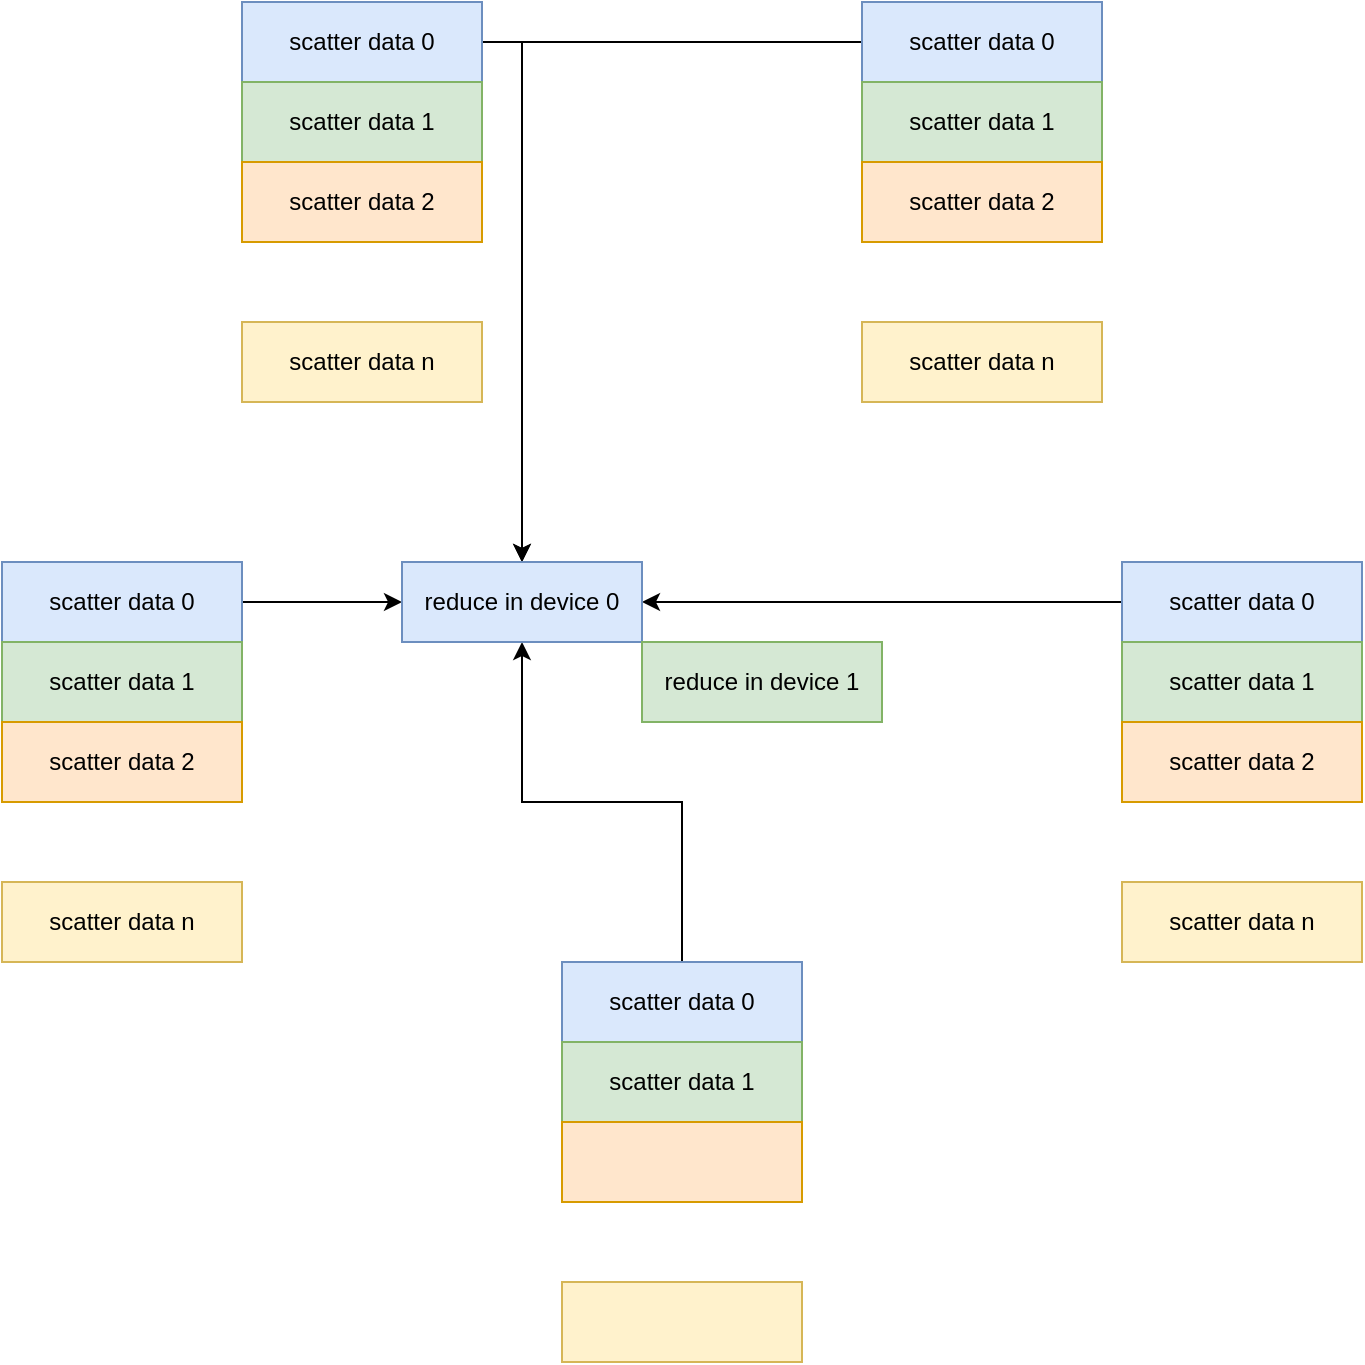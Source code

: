 <mxfile version="21.0.1" type="github">
  <diagram name="Page-1" id="1u-XlS-1TwlKqB4WMjXx">
    <mxGraphModel dx="2074" dy="1156" grid="1" gridSize="10" guides="1" tooltips="1" connect="1" arrows="1" fold="1" page="1" pageScale="1" pageWidth="850" pageHeight="1100" math="0" shadow="0">
      <root>
        <mxCell id="0" />
        <mxCell id="1" parent="0" />
        <mxCell id="Krj4glPaJD5Z8vnVgKWG-23" value="" style="edgeStyle=orthogonalEdgeStyle;rounded=0;orthogonalLoop=1;jettySize=auto;html=1;exitX=1;exitY=0.5;exitDx=0;exitDy=0;" edge="1" parent="1" source="Krj4glPaJD5Z8vnVgKWG-1" target="Krj4glPaJD5Z8vnVgKWG-21">
          <mxGeometry relative="1" as="geometry" />
        </mxCell>
        <mxCell id="Krj4glPaJD5Z8vnVgKWG-1" value="scatter data 0" style="rounded=0;whiteSpace=wrap;html=1;fillColor=#dae8fc;strokeColor=#6c8ebf;" vertex="1" parent="1">
          <mxGeometry x="160" y="320" width="120" height="40" as="geometry" />
        </mxCell>
        <mxCell id="Krj4glPaJD5Z8vnVgKWG-2" value="scatter data 1" style="rounded=0;whiteSpace=wrap;html=1;fillColor=#d5e8d4;strokeColor=#82b366;" vertex="1" parent="1">
          <mxGeometry x="160" y="360" width="120" height="40" as="geometry" />
        </mxCell>
        <mxCell id="Krj4glPaJD5Z8vnVgKWG-3" value="scatter data 2" style="rounded=0;whiteSpace=wrap;html=1;fillColor=#ffe6cc;strokeColor=#d79b00;" vertex="1" parent="1">
          <mxGeometry x="160" y="400" width="120" height="40" as="geometry" />
        </mxCell>
        <mxCell id="Krj4glPaJD5Z8vnVgKWG-4" value="scatter data n" style="rounded=0;whiteSpace=wrap;html=1;fillColor=#fff2cc;strokeColor=#d6b656;" vertex="1" parent="1">
          <mxGeometry x="160" y="480" width="120" height="40" as="geometry" />
        </mxCell>
        <mxCell id="Krj4glPaJD5Z8vnVgKWG-24" value="" style="edgeStyle=orthogonalEdgeStyle;rounded=0;orthogonalLoop=1;jettySize=auto;html=1;" edge="1" parent="1" source="Krj4glPaJD5Z8vnVgKWG-5" target="Krj4glPaJD5Z8vnVgKWG-21">
          <mxGeometry relative="1" as="geometry" />
        </mxCell>
        <mxCell id="Krj4glPaJD5Z8vnVgKWG-5" value="scatter data 0" style="rounded=0;whiteSpace=wrap;html=1;fillColor=#dae8fc;strokeColor=#6c8ebf;" vertex="1" parent="1">
          <mxGeometry x="470" y="320" width="120" height="40" as="geometry" />
        </mxCell>
        <mxCell id="Krj4glPaJD5Z8vnVgKWG-6" value="scatter data 1" style="rounded=0;whiteSpace=wrap;html=1;fillColor=#d5e8d4;strokeColor=#82b366;" vertex="1" parent="1">
          <mxGeometry x="470" y="360" width="120" height="40" as="geometry" />
        </mxCell>
        <mxCell id="Krj4glPaJD5Z8vnVgKWG-7" value="scatter data 2" style="rounded=0;whiteSpace=wrap;html=1;fillColor=#ffe6cc;strokeColor=#d79b00;" vertex="1" parent="1">
          <mxGeometry x="470" y="400" width="120" height="40" as="geometry" />
        </mxCell>
        <mxCell id="Krj4glPaJD5Z8vnVgKWG-8" value="scatter data n" style="rounded=0;whiteSpace=wrap;html=1;fillColor=#fff2cc;strokeColor=#d6b656;" vertex="1" parent="1">
          <mxGeometry x="470" y="480" width="120" height="40" as="geometry" />
        </mxCell>
        <mxCell id="Krj4glPaJD5Z8vnVgKWG-27" value="" style="edgeStyle=orthogonalEdgeStyle;rounded=0;orthogonalLoop=1;jettySize=auto;html=1;entryX=1;entryY=0.5;entryDx=0;entryDy=0;" edge="1" parent="1" source="Krj4glPaJD5Z8vnVgKWG-9" target="Krj4glPaJD5Z8vnVgKWG-21">
          <mxGeometry relative="1" as="geometry" />
        </mxCell>
        <mxCell id="Krj4glPaJD5Z8vnVgKWG-9" value="scatter data 0" style="rounded=0;whiteSpace=wrap;html=1;fillColor=#dae8fc;strokeColor=#6c8ebf;" vertex="1" parent="1">
          <mxGeometry x="600" y="600" width="120" height="40" as="geometry" />
        </mxCell>
        <mxCell id="Krj4glPaJD5Z8vnVgKWG-10" value="scatter data 1" style="rounded=0;whiteSpace=wrap;html=1;fillColor=#d5e8d4;strokeColor=#82b366;" vertex="1" parent="1">
          <mxGeometry x="600" y="640" width="120" height="40" as="geometry" />
        </mxCell>
        <mxCell id="Krj4glPaJD5Z8vnVgKWG-11" value="scatter data 2" style="rounded=0;whiteSpace=wrap;html=1;fillColor=#ffe6cc;strokeColor=#d79b00;" vertex="1" parent="1">
          <mxGeometry x="600" y="680" width="120" height="40" as="geometry" />
        </mxCell>
        <mxCell id="Krj4glPaJD5Z8vnVgKWG-12" value="scatter data n" style="rounded=0;whiteSpace=wrap;html=1;fillColor=#fff2cc;strokeColor=#d6b656;" vertex="1" parent="1">
          <mxGeometry x="600" y="760" width="120" height="40" as="geometry" />
        </mxCell>
        <mxCell id="Krj4glPaJD5Z8vnVgKWG-25" value="" style="edgeStyle=orthogonalEdgeStyle;rounded=0;orthogonalLoop=1;jettySize=auto;html=1;" edge="1" parent="1" source="Krj4glPaJD5Z8vnVgKWG-13" target="Krj4glPaJD5Z8vnVgKWG-21">
          <mxGeometry relative="1" as="geometry" />
        </mxCell>
        <mxCell id="Krj4glPaJD5Z8vnVgKWG-13" value="scatter data 0" style="rounded=0;whiteSpace=wrap;html=1;fillColor=#dae8fc;strokeColor=#6c8ebf;" vertex="1" parent="1">
          <mxGeometry x="40" y="600" width="120" height="40" as="geometry" />
        </mxCell>
        <mxCell id="Krj4glPaJD5Z8vnVgKWG-14" value="scatter data 1" style="rounded=0;whiteSpace=wrap;html=1;fillColor=#d5e8d4;strokeColor=#82b366;" vertex="1" parent="1">
          <mxGeometry x="40" y="640" width="120" height="40" as="geometry" />
        </mxCell>
        <mxCell id="Krj4glPaJD5Z8vnVgKWG-15" value="scatter data 2" style="rounded=0;whiteSpace=wrap;html=1;fillColor=#ffe6cc;strokeColor=#d79b00;" vertex="1" parent="1">
          <mxGeometry x="40" y="680" width="120" height="40" as="geometry" />
        </mxCell>
        <mxCell id="Krj4glPaJD5Z8vnVgKWG-16" value="scatter data n" style="rounded=0;whiteSpace=wrap;html=1;fillColor=#fff2cc;strokeColor=#d6b656;" vertex="1" parent="1">
          <mxGeometry x="40" y="760" width="120" height="40" as="geometry" />
        </mxCell>
        <mxCell id="Krj4glPaJD5Z8vnVgKWG-26" value="" style="edgeStyle=orthogonalEdgeStyle;rounded=0;orthogonalLoop=1;jettySize=auto;html=1;" edge="1" parent="1" source="Krj4glPaJD5Z8vnVgKWG-17" target="Krj4glPaJD5Z8vnVgKWG-21">
          <mxGeometry relative="1" as="geometry" />
        </mxCell>
        <mxCell id="Krj4glPaJD5Z8vnVgKWG-17" value="scatter data 0" style="rounded=0;whiteSpace=wrap;html=1;fillColor=#dae8fc;strokeColor=#6c8ebf;" vertex="1" parent="1">
          <mxGeometry x="320" y="800" width="120" height="40" as="geometry" />
        </mxCell>
        <mxCell id="Krj4glPaJD5Z8vnVgKWG-18" value="scatter data 1" style="rounded=0;whiteSpace=wrap;html=1;fillColor=#d5e8d4;strokeColor=#82b366;" vertex="1" parent="1">
          <mxGeometry x="320" y="840" width="120" height="40" as="geometry" />
        </mxCell>
        <mxCell id="Krj4glPaJD5Z8vnVgKWG-19" value="" style="rounded=0;whiteSpace=wrap;html=1;fillColor=#ffe6cc;strokeColor=#d79b00;" vertex="1" parent="1">
          <mxGeometry x="320" y="880" width="120" height="40" as="geometry" />
        </mxCell>
        <mxCell id="Krj4glPaJD5Z8vnVgKWG-20" value="" style="rounded=0;whiteSpace=wrap;html=1;fillColor=#fff2cc;strokeColor=#d6b656;" vertex="1" parent="1">
          <mxGeometry x="320" y="960" width="120" height="40" as="geometry" />
        </mxCell>
        <mxCell id="Krj4glPaJD5Z8vnVgKWG-21" value="reduce in device 0" style="rounded=0;whiteSpace=wrap;html=1;fillColor=#dae8fc;strokeColor=#6c8ebf;" vertex="1" parent="1">
          <mxGeometry x="240" y="600" width="120" height="40" as="geometry" />
        </mxCell>
        <mxCell id="Krj4glPaJD5Z8vnVgKWG-22" value="reduce in device 1" style="rounded=0;whiteSpace=wrap;html=1;fillColor=#d5e8d4;strokeColor=#82b366;" vertex="1" parent="1">
          <mxGeometry x="360" y="640" width="120" height="40" as="geometry" />
        </mxCell>
      </root>
    </mxGraphModel>
  </diagram>
</mxfile>
